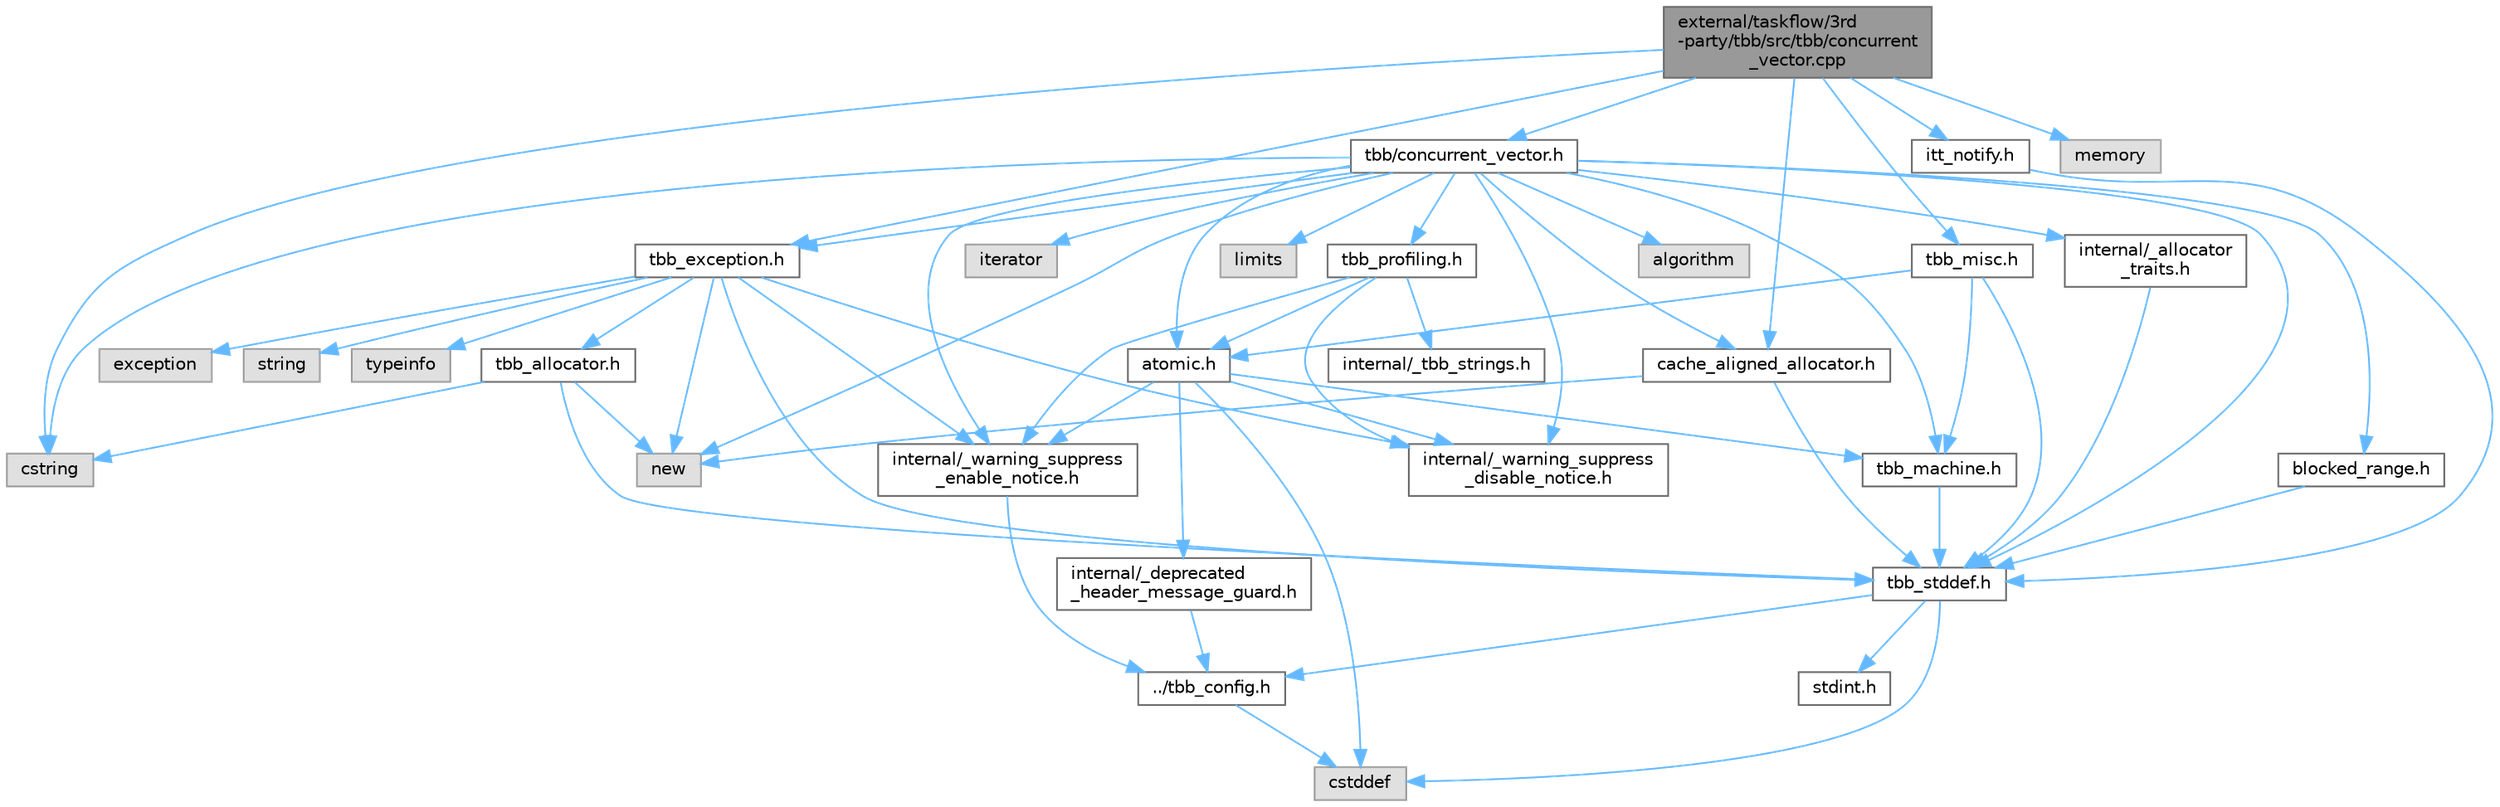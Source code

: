 digraph "external/taskflow/3rd-party/tbb/src/tbb/concurrent_vector.cpp"
{
 // LATEX_PDF_SIZE
  bgcolor="transparent";
  edge [fontname=Helvetica,fontsize=10,labelfontname=Helvetica,labelfontsize=10];
  node [fontname=Helvetica,fontsize=10,shape=box,height=0.2,width=0.4];
  Node1 [id="Node000001",label="external/taskflow/3rd\l-party/tbb/src/tbb/concurrent\l_vector.cpp",height=0.2,width=0.4,color="gray40", fillcolor="grey60", style="filled", fontcolor="black",tooltip=" "];
  Node1 -> Node2 [id="edge1_Node000001_Node000002",color="steelblue1",style="solid",tooltip=" "];
  Node2 [id="Node000002",label="tbb/concurrent_vector.h",height=0.2,width=0.4,color="grey40", fillcolor="white", style="filled",URL="$concurrent__vector_8h.html",tooltip=" "];
  Node2 -> Node3 [id="edge2_Node000002_Node000003",color="steelblue1",style="solid",tooltip=" "];
  Node3 [id="Node000003",label="internal/_warning_suppress\l_enable_notice.h",height=0.2,width=0.4,color="grey40", fillcolor="white", style="filled",URL="$__warning__suppress__enable__notice_8h.html",tooltip=" "];
  Node3 -> Node4 [id="edge3_Node000003_Node000004",color="steelblue1",style="solid",tooltip=" "];
  Node4 [id="Node000004",label="../tbb_config.h",height=0.2,width=0.4,color="grey40", fillcolor="white", style="filled",URL="$tbb__config_8h.html",tooltip=" "];
  Node4 -> Node5 [id="edge4_Node000004_Node000005",color="steelblue1",style="solid",tooltip=" "];
  Node5 [id="Node000005",label="cstddef",height=0.2,width=0.4,color="grey60", fillcolor="#E0E0E0", style="filled",tooltip=" "];
  Node2 -> Node6 [id="edge5_Node000002_Node000006",color="steelblue1",style="solid",tooltip=" "];
  Node6 [id="Node000006",label="tbb_stddef.h",height=0.2,width=0.4,color="grey40", fillcolor="white", style="filled",URL="$tbb__stddef_8h.html",tooltip=" "];
  Node6 -> Node4 [id="edge6_Node000006_Node000004",color="steelblue1",style="solid",tooltip=" "];
  Node6 -> Node5 [id="edge7_Node000006_Node000005",color="steelblue1",style="solid",tooltip=" "];
  Node6 -> Node7 [id="edge8_Node000006_Node000007",color="steelblue1",style="solid",tooltip=" "];
  Node7 [id="Node000007",label="stdint.h",height=0.2,width=0.4,color="grey40", fillcolor="white", style="filled",URL="$stdint_8h.html",tooltip=" "];
  Node2 -> Node8 [id="edge9_Node000002_Node000008",color="steelblue1",style="solid",tooltip=" "];
  Node8 [id="Node000008",label="tbb_exception.h",height=0.2,width=0.4,color="grey40", fillcolor="white", style="filled",URL="$tbb__exception_8h.html",tooltip=" "];
  Node8 -> Node3 [id="edge10_Node000008_Node000003",color="steelblue1",style="solid",tooltip=" "];
  Node8 -> Node6 [id="edge11_Node000008_Node000006",color="steelblue1",style="solid",tooltip=" "];
  Node8 -> Node9 [id="edge12_Node000008_Node000009",color="steelblue1",style="solid",tooltip=" "];
  Node9 [id="Node000009",label="exception",height=0.2,width=0.4,color="grey60", fillcolor="#E0E0E0", style="filled",tooltip=" "];
  Node8 -> Node10 [id="edge13_Node000008_Node000010",color="steelblue1",style="solid",tooltip=" "];
  Node10 [id="Node000010",label="new",height=0.2,width=0.4,color="grey60", fillcolor="#E0E0E0", style="filled",tooltip=" "];
  Node8 -> Node11 [id="edge14_Node000008_Node000011",color="steelblue1",style="solid",tooltip=" "];
  Node11 [id="Node000011",label="string",height=0.2,width=0.4,color="grey60", fillcolor="#E0E0E0", style="filled",tooltip=" "];
  Node8 -> Node12 [id="edge15_Node000008_Node000012",color="steelblue1",style="solid",tooltip=" "];
  Node12 [id="Node000012",label="tbb_allocator.h",height=0.2,width=0.4,color="grey40", fillcolor="white", style="filled",URL="$tbb__allocator_8h.html",tooltip=" "];
  Node12 -> Node6 [id="edge16_Node000012_Node000006",color="steelblue1",style="solid",tooltip=" "];
  Node12 -> Node10 [id="edge17_Node000012_Node000010",color="steelblue1",style="solid",tooltip=" "];
  Node12 -> Node13 [id="edge18_Node000012_Node000013",color="steelblue1",style="solid",tooltip=" "];
  Node13 [id="Node000013",label="cstring",height=0.2,width=0.4,color="grey60", fillcolor="#E0E0E0", style="filled",tooltip=" "];
  Node8 -> Node14 [id="edge19_Node000008_Node000014",color="steelblue1",style="solid",tooltip=" "];
  Node14 [id="Node000014",label="typeinfo",height=0.2,width=0.4,color="grey60", fillcolor="#E0E0E0", style="filled",tooltip=" "];
  Node8 -> Node15 [id="edge20_Node000008_Node000015",color="steelblue1",style="solid",tooltip=" "];
  Node15 [id="Node000015",label="internal/_warning_suppress\l_disable_notice.h",height=0.2,width=0.4,color="grey40", fillcolor="white", style="filled",URL="$__warning__suppress__disable__notice_8h.html",tooltip=" "];
  Node2 -> Node16 [id="edge21_Node000002_Node000016",color="steelblue1",style="solid",tooltip=" "];
  Node16 [id="Node000016",label="atomic.h",height=0.2,width=0.4,color="grey40", fillcolor="white", style="filled",URL="$external_2taskflow_23rd-party_2tbb_2include_2tbb_2atomic_8h.html",tooltip=" "];
  Node16 -> Node17 [id="edge22_Node000016_Node000017",color="steelblue1",style="solid",tooltip=" "];
  Node17 [id="Node000017",label="internal/_deprecated\l_header_message_guard.h",height=0.2,width=0.4,color="grey40", fillcolor="white", style="filled",URL="$__deprecated__header__message__guard_8h.html",tooltip=" "];
  Node17 -> Node4 [id="edge23_Node000017_Node000004",color="steelblue1",style="solid",tooltip=" "];
  Node16 -> Node3 [id="edge24_Node000016_Node000003",color="steelblue1",style="solid",tooltip=" "];
  Node16 -> Node5 [id="edge25_Node000016_Node000005",color="steelblue1",style="solid",tooltip=" "];
  Node16 -> Node18 [id="edge26_Node000016_Node000018",color="steelblue1",style="solid",tooltip=" "];
  Node18 [id="Node000018",label="tbb_machine.h",height=0.2,width=0.4,color="grey40", fillcolor="white", style="filled",URL="$tbb__machine_8h.html",tooltip=" "];
  Node18 -> Node6 [id="edge27_Node000018_Node000006",color="steelblue1",style="solid",tooltip=" "];
  Node16 -> Node15 [id="edge28_Node000016_Node000015",color="steelblue1",style="solid",tooltip=" "];
  Node2 -> Node19 [id="edge29_Node000002_Node000019",color="steelblue1",style="solid",tooltip=" "];
  Node19 [id="Node000019",label="cache_aligned_allocator.h",height=0.2,width=0.4,color="grey40", fillcolor="white", style="filled",URL="$cache__aligned__allocator_8h.html",tooltip=" "];
  Node19 -> Node10 [id="edge30_Node000019_Node000010",color="steelblue1",style="solid",tooltip=" "];
  Node19 -> Node6 [id="edge31_Node000019_Node000006",color="steelblue1",style="solid",tooltip=" "];
  Node2 -> Node20 [id="edge32_Node000002_Node000020",color="steelblue1",style="solid",tooltip=" "];
  Node20 [id="Node000020",label="blocked_range.h",height=0.2,width=0.4,color="grey40", fillcolor="white", style="filled",URL="$blocked__range_8h.html",tooltip=" "];
  Node20 -> Node6 [id="edge33_Node000020_Node000006",color="steelblue1",style="solid",tooltip=" "];
  Node2 -> Node18 [id="edge34_Node000002_Node000018",color="steelblue1",style="solid",tooltip=" "];
  Node2 -> Node21 [id="edge35_Node000002_Node000021",color="steelblue1",style="solid",tooltip=" "];
  Node21 [id="Node000021",label="tbb_profiling.h",height=0.2,width=0.4,color="grey40", fillcolor="white", style="filled",URL="$tbb__profiling_8h.html",tooltip=" "];
  Node21 -> Node3 [id="edge36_Node000021_Node000003",color="steelblue1",style="solid",tooltip=" "];
  Node21 -> Node22 [id="edge37_Node000021_Node000022",color="steelblue1",style="solid",tooltip=" "];
  Node22 [id="Node000022",label="internal/_tbb_strings.h",height=0.2,width=0.4,color="grey40", fillcolor="white", style="filled",URL="$__tbb__strings_8h.html",tooltip=" "];
  Node21 -> Node16 [id="edge38_Node000021_Node000016",color="steelblue1",style="solid",tooltip=" "];
  Node21 -> Node15 [id="edge39_Node000021_Node000015",color="steelblue1",style="solid",tooltip=" "];
  Node2 -> Node10 [id="edge40_Node000002_Node000010",color="steelblue1",style="solid",tooltip=" "];
  Node2 -> Node13 [id="edge41_Node000002_Node000013",color="steelblue1",style="solid",tooltip=" "];
  Node2 -> Node23 [id="edge42_Node000002_Node000023",color="steelblue1",style="solid",tooltip=" "];
  Node23 [id="Node000023",label="algorithm",height=0.2,width=0.4,color="grey60", fillcolor="#E0E0E0", style="filled",tooltip=" "];
  Node2 -> Node24 [id="edge43_Node000002_Node000024",color="steelblue1",style="solid",tooltip=" "];
  Node24 [id="Node000024",label="iterator",height=0.2,width=0.4,color="grey60", fillcolor="#E0E0E0", style="filled",tooltip=" "];
  Node2 -> Node25 [id="edge44_Node000002_Node000025",color="steelblue1",style="solid",tooltip=" "];
  Node25 [id="Node000025",label="internal/_allocator\l_traits.h",height=0.2,width=0.4,color="grey40", fillcolor="white", style="filled",URL="$__allocator__traits_8h.html",tooltip=" "];
  Node25 -> Node6 [id="edge45_Node000025_Node000006",color="steelblue1",style="solid",tooltip=" "];
  Node2 -> Node26 [id="edge46_Node000002_Node000026",color="steelblue1",style="solid",tooltip=" "];
  Node26 [id="Node000026",label="limits",height=0.2,width=0.4,color="grey60", fillcolor="#E0E0E0", style="filled",tooltip=" "];
  Node2 -> Node15 [id="edge47_Node000002_Node000015",color="steelblue1",style="solid",tooltip=" "];
  Node1 -> Node19 [id="edge48_Node000001_Node000019",color="steelblue1",style="solid",tooltip=" "];
  Node1 -> Node8 [id="edge49_Node000001_Node000008",color="steelblue1",style="solid",tooltip=" "];
  Node1 -> Node27 [id="edge50_Node000001_Node000027",color="steelblue1",style="solid",tooltip=" "];
  Node27 [id="Node000027",label="tbb_misc.h",height=0.2,width=0.4,color="grey40", fillcolor="white", style="filled",URL="$tbb__misc_8h.html",tooltip=" "];
  Node27 -> Node6 [id="edge51_Node000027_Node000006",color="steelblue1",style="solid",tooltip=" "];
  Node27 -> Node18 [id="edge52_Node000027_Node000018",color="steelblue1",style="solid",tooltip=" "];
  Node27 -> Node16 [id="edge53_Node000027_Node000016",color="steelblue1",style="solid",tooltip=" "];
  Node1 -> Node28 [id="edge54_Node000001_Node000028",color="steelblue1",style="solid",tooltip=" "];
  Node28 [id="Node000028",label="itt_notify.h",height=0.2,width=0.4,color="grey40", fillcolor="white", style="filled",URL="$itt__notify_8h.html",tooltip=" "];
  Node28 -> Node6 [id="edge55_Node000028_Node000006",color="steelblue1",style="solid",tooltip=" "];
  Node1 -> Node13 [id="edge56_Node000001_Node000013",color="steelblue1",style="solid",tooltip=" "];
  Node1 -> Node29 [id="edge57_Node000001_Node000029",color="steelblue1",style="solid",tooltip=" "];
  Node29 [id="Node000029",label="memory",height=0.2,width=0.4,color="grey60", fillcolor="#E0E0E0", style="filled",tooltip=" "];
}

